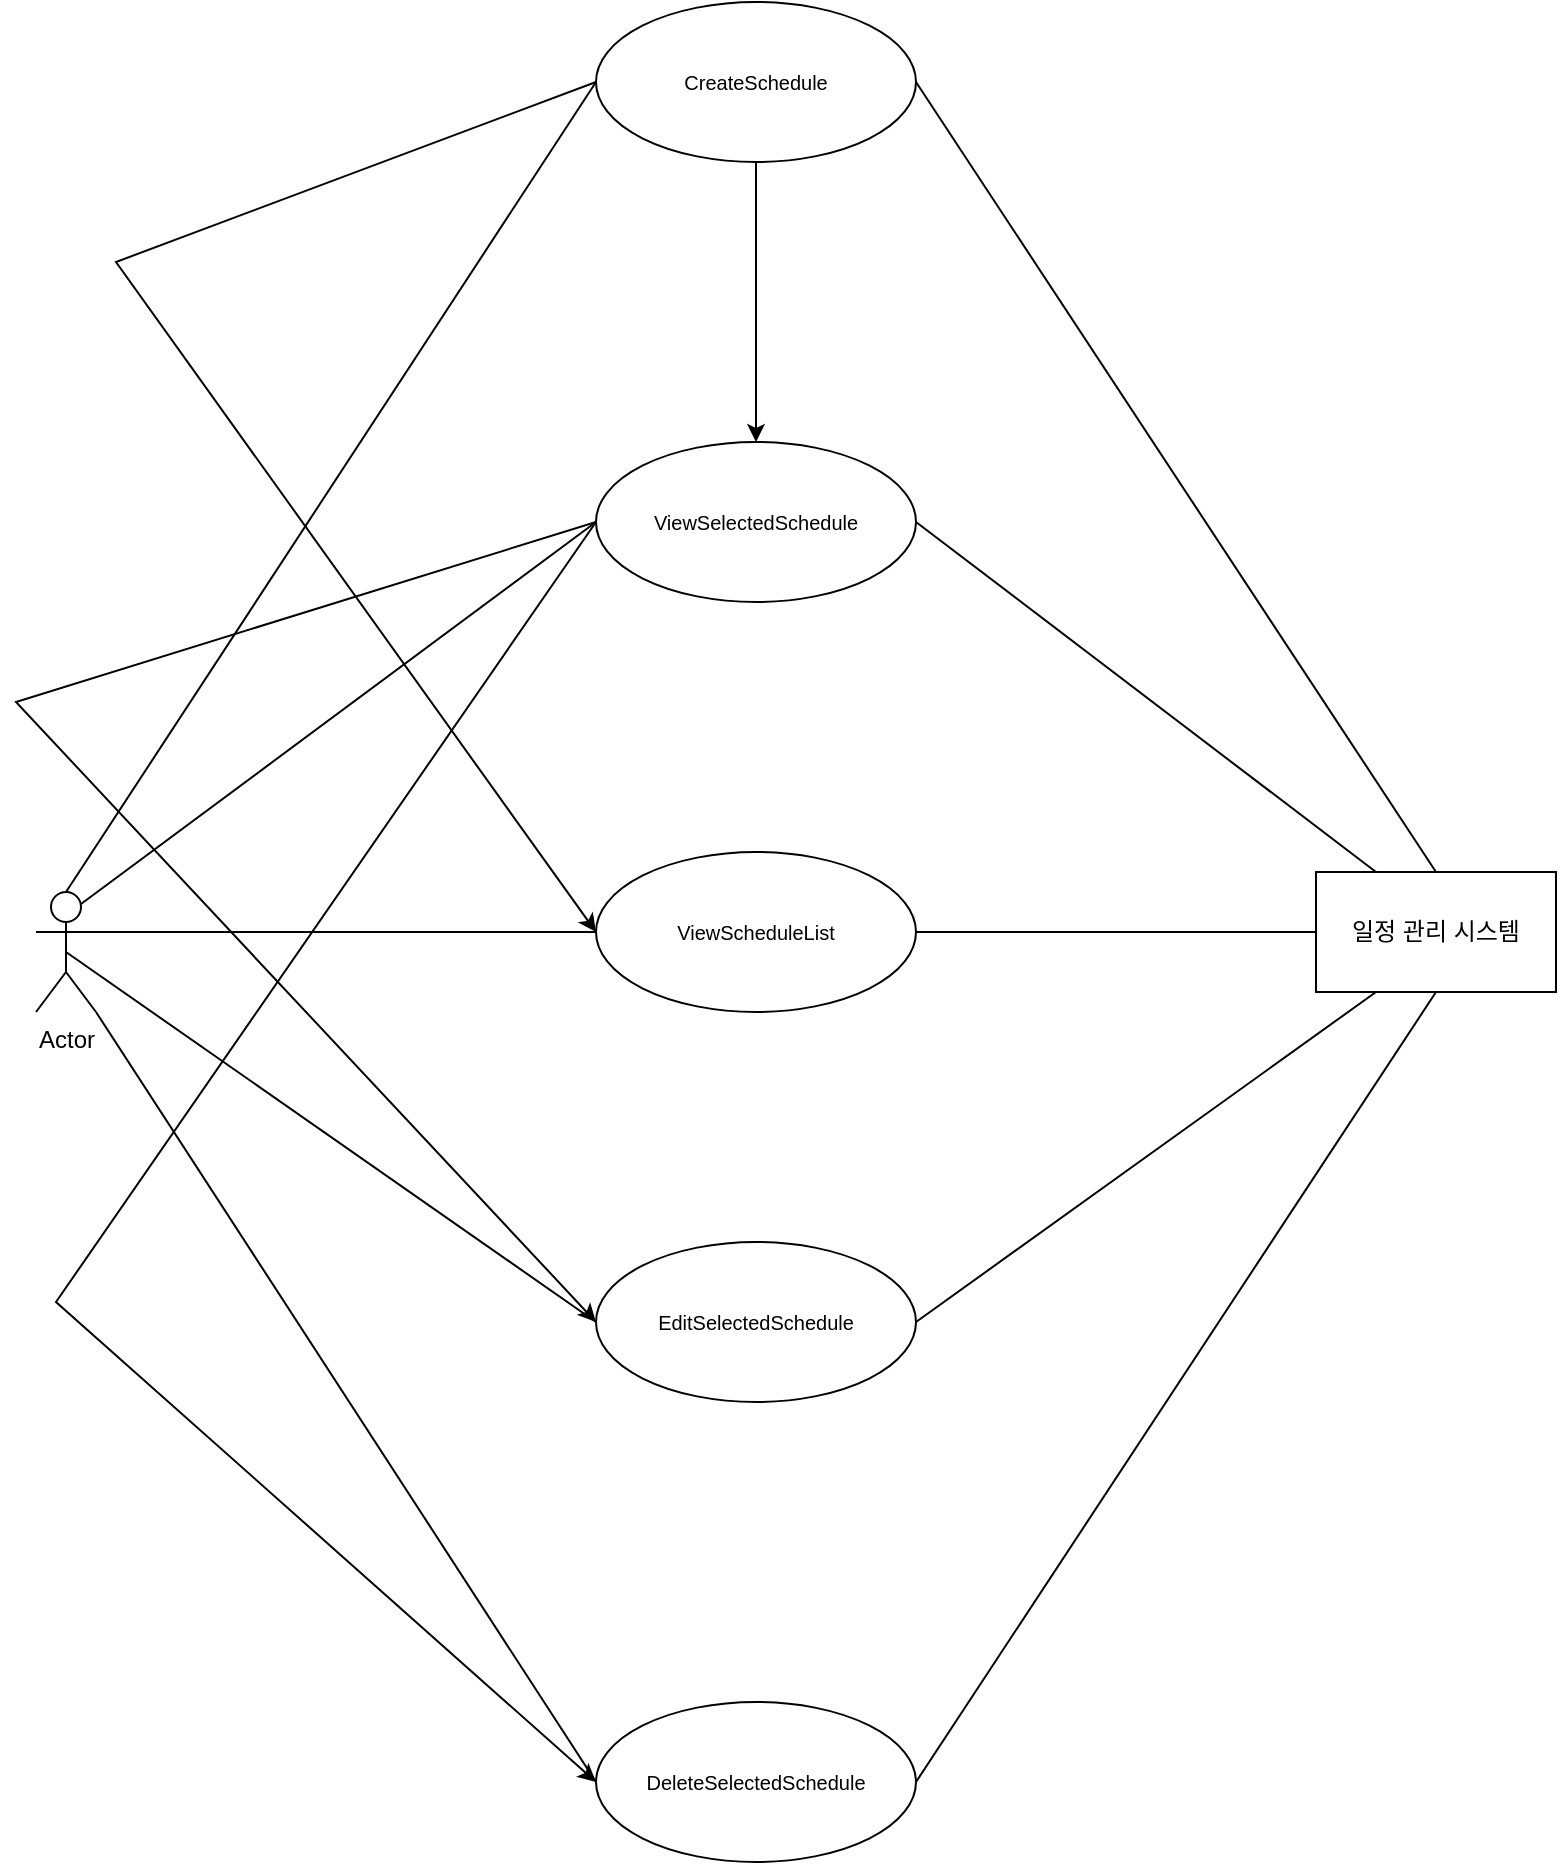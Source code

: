 <mxfile version="22.1.21" type="github">
  <diagram name="페이지-1" id="PkM5ncjAm6-DUnmlodkK">
    <mxGraphModel dx="1290" dy="557" grid="1" gridSize="10" guides="1" tooltips="1" connect="1" arrows="1" fold="1" page="1" pageScale="1" pageWidth="827" pageHeight="1169" math="0" shadow="0">
      <root>
        <mxCell id="0" />
        <mxCell id="1" parent="0" />
        <mxCell id="tsbBIc5kF0ERgevxjKrs-8" value="Actor" style="shape=umlActor;verticalLabelPosition=bottom;verticalAlign=top;html=1;outlineConnect=0;" parent="1" vertex="1">
          <mxGeometry x="50" y="525" width="30" height="60" as="geometry" />
        </mxCell>
        <mxCell id="tsbBIc5kF0ERgevxjKrs-21" value="일정 관리 시스템" style="rounded=0;whiteSpace=wrap;html=1;" parent="1" vertex="1">
          <mxGeometry x="690" y="515" width="120" height="60" as="geometry" />
        </mxCell>
        <mxCell id="tsbBIc5kF0ERgevxjKrs-111" style="edgeStyle=orthogonalEdgeStyle;rounded=0;orthogonalLoop=1;jettySize=auto;html=1;exitX=0.5;exitY=1;exitDx=0;exitDy=0;entryX=0.5;entryY=0;entryDx=0;entryDy=0;" parent="1" source="tsbBIc5kF0ERgevxjKrs-22" target="tsbBIc5kF0ERgevxjKrs-30" edge="1">
          <mxGeometry relative="1" as="geometry" />
        </mxCell>
        <mxCell id="tsbBIc5kF0ERgevxjKrs-22" value="CreateSchedule" style="ellipse;whiteSpace=wrap;html=1;fontSize=10;" parent="1" vertex="1">
          <mxGeometry x="330" y="80" width="160" height="80" as="geometry" />
        </mxCell>
        <mxCell id="tsbBIc5kF0ERgevxjKrs-23" value="ViewScheduleList" style="ellipse;whiteSpace=wrap;html=1;fontSize=10;" parent="1" vertex="1">
          <mxGeometry x="330" y="505" width="160" height="80" as="geometry" />
        </mxCell>
        <mxCell id="tsbBIc5kF0ERgevxjKrs-30" value="ViewSelectedSchedule" style="ellipse;whiteSpace=wrap;html=1;fontSize=10;" parent="1" vertex="1">
          <mxGeometry x="330" y="300" width="160" height="80" as="geometry" />
        </mxCell>
        <mxCell id="tsbBIc5kF0ERgevxjKrs-31" value="DeleteSelectedSchedule" style="ellipse;whiteSpace=wrap;html=1;fontSize=10;" parent="1" vertex="1">
          <mxGeometry x="330" y="930" width="160" height="80" as="geometry" />
        </mxCell>
        <mxCell id="tsbBIc5kF0ERgevxjKrs-32" value="EditSelectedSchedule" style="ellipse;whiteSpace=wrap;html=1;fontSize=10;" parent="1" vertex="1">
          <mxGeometry x="330" y="700" width="160" height="80" as="geometry" />
        </mxCell>
        <mxCell id="tsbBIc5kF0ERgevxjKrs-88" value="" style="endArrow=none;html=1;rounded=0;entryX=0;entryY=0.5;entryDx=0;entryDy=0;exitX=0.5;exitY=0;exitDx=0;exitDy=0;exitPerimeter=0;" parent="1" source="tsbBIc5kF0ERgevxjKrs-8" target="tsbBIc5kF0ERgevxjKrs-22" edge="1">
          <mxGeometry width="50" height="50" relative="1" as="geometry">
            <mxPoint x="80" y="510" as="sourcePoint" />
            <mxPoint x="320" y="130" as="targetPoint" />
          </mxGeometry>
        </mxCell>
        <mxCell id="tsbBIc5kF0ERgevxjKrs-90" value="" style="endArrow=none;html=1;rounded=0;exitX=1;exitY=0.5;exitDx=0;exitDy=0;entryX=0.5;entryY=0;entryDx=0;entryDy=0;" parent="1" source="tsbBIc5kF0ERgevxjKrs-22" target="tsbBIc5kF0ERgevxjKrs-21" edge="1">
          <mxGeometry width="50" height="50" relative="1" as="geometry">
            <mxPoint x="500" y="120" as="sourcePoint" />
            <mxPoint x="680" y="410" as="targetPoint" />
          </mxGeometry>
        </mxCell>
        <mxCell id="tsbBIc5kF0ERgevxjKrs-91" value="" style="endArrow=none;html=1;rounded=0;exitX=0.75;exitY=0.1;exitDx=0;exitDy=0;exitPerimeter=0;entryX=0;entryY=0.5;entryDx=0;entryDy=0;" parent="1" source="tsbBIc5kF0ERgevxjKrs-8" target="tsbBIc5kF0ERgevxjKrs-30" edge="1">
          <mxGeometry width="50" height="50" relative="1" as="geometry">
            <mxPoint x="200" y="450" as="sourcePoint" />
            <mxPoint x="250" y="400" as="targetPoint" />
          </mxGeometry>
        </mxCell>
        <mxCell id="tsbBIc5kF0ERgevxjKrs-92" value="" style="endArrow=none;html=1;rounded=0;entryX=0.25;entryY=0;entryDx=0;entryDy=0;exitX=1;exitY=0.5;exitDx=0;exitDy=0;" parent="1" source="tsbBIc5kF0ERgevxjKrs-30" target="tsbBIc5kF0ERgevxjKrs-21" edge="1">
          <mxGeometry width="50" height="50" relative="1" as="geometry">
            <mxPoint x="500" y="360" as="sourcePoint" />
            <mxPoint x="701" y="517" as="targetPoint" />
          </mxGeometry>
        </mxCell>
        <mxCell id="tsbBIc5kF0ERgevxjKrs-93" value="" style="endArrow=none;html=1;rounded=0;exitX=1;exitY=0.333;exitDx=0;exitDy=0;exitPerimeter=0;entryX=0;entryY=0.5;entryDx=0;entryDy=0;" parent="1" source="tsbBIc5kF0ERgevxjKrs-8" target="tsbBIc5kF0ERgevxjKrs-23" edge="1">
          <mxGeometry width="50" height="50" relative="1" as="geometry">
            <mxPoint x="190" y="585" as="sourcePoint" />
            <mxPoint x="240" y="535" as="targetPoint" />
          </mxGeometry>
        </mxCell>
        <mxCell id="tsbBIc5kF0ERgevxjKrs-94" value="" style="endArrow=none;html=1;rounded=0;exitX=1;exitY=0.5;exitDx=0;exitDy=0;entryX=0;entryY=0.5;entryDx=0;entryDy=0;" parent="1" source="tsbBIc5kF0ERgevxjKrs-23" target="tsbBIc5kF0ERgevxjKrs-21" edge="1">
          <mxGeometry width="50" height="50" relative="1" as="geometry">
            <mxPoint x="500" y="555" as="sourcePoint" />
            <mxPoint x="550" y="505" as="targetPoint" />
          </mxGeometry>
        </mxCell>
        <mxCell id="tsbBIc5kF0ERgevxjKrs-95" value="" style="endArrow=none;html=1;rounded=0;entryX=0;entryY=0.5;entryDx=0;entryDy=0;exitX=0.5;exitY=0.5;exitDx=0;exitDy=0;exitPerimeter=0;" parent="1" source="tsbBIc5kF0ERgevxjKrs-8" target="tsbBIc5kF0ERgevxjKrs-32" edge="1">
          <mxGeometry width="50" height="50" relative="1" as="geometry">
            <mxPoint x="130" y="690" as="sourcePoint" />
            <mxPoint x="180" y="640" as="targetPoint" />
          </mxGeometry>
        </mxCell>
        <mxCell id="tsbBIc5kF0ERgevxjKrs-96" value="" style="endArrow=none;html=1;rounded=0;exitX=1;exitY=0.5;exitDx=0;exitDy=0;entryX=0.5;entryY=1;entryDx=0;entryDy=0;" parent="1" source="tsbBIc5kF0ERgevxjKrs-31" target="tsbBIc5kF0ERgevxjKrs-21" edge="1">
          <mxGeometry width="50" height="50" relative="1" as="geometry">
            <mxPoint x="560" y="930" as="sourcePoint" />
            <mxPoint x="610" y="880" as="targetPoint" />
          </mxGeometry>
        </mxCell>
        <mxCell id="tsbBIc5kF0ERgevxjKrs-97" value="" style="endArrow=none;html=1;rounded=0;entryX=0;entryY=0.5;entryDx=0;entryDy=0;exitX=1;exitY=1;exitDx=0;exitDy=0;exitPerimeter=0;" parent="1" source="tsbBIc5kF0ERgevxjKrs-8" target="tsbBIc5kF0ERgevxjKrs-31" edge="1">
          <mxGeometry width="50" height="50" relative="1" as="geometry">
            <mxPoint x="80" y="670" as="sourcePoint" />
            <mxPoint x="300" y="980" as="targetPoint" />
          </mxGeometry>
        </mxCell>
        <mxCell id="tsbBIc5kF0ERgevxjKrs-100" value="" style="endArrow=none;html=1;rounded=0;entryX=0.25;entryY=1;entryDx=0;entryDy=0;exitX=1;exitY=0.5;exitDx=0;exitDy=0;" parent="1" source="tsbBIc5kF0ERgevxjKrs-32" target="tsbBIc5kF0ERgevxjKrs-21" edge="1">
          <mxGeometry width="50" height="50" relative="1" as="geometry">
            <mxPoint x="600" y="710" as="sourcePoint" />
            <mxPoint x="650" y="660" as="targetPoint" />
          </mxGeometry>
        </mxCell>
        <mxCell id="tsbBIc5kF0ERgevxjKrs-113" value="" style="endArrow=classic;html=1;rounded=0;exitX=0;exitY=0.5;exitDx=0;exitDy=0;entryX=0;entryY=0.5;entryDx=0;entryDy=0;" parent="1" source="tsbBIc5kF0ERgevxjKrs-22" target="tsbBIc5kF0ERgevxjKrs-23" edge="1">
          <mxGeometry width="50" height="50" relative="1" as="geometry">
            <mxPoint x="130" y="210" as="sourcePoint" />
            <mxPoint x="180" y="160" as="targetPoint" />
            <Array as="points">
              <mxPoint x="90" y="210" />
            </Array>
          </mxGeometry>
        </mxCell>
        <mxCell id="tsbBIc5kF0ERgevxjKrs-114" value="" style="endArrow=classic;html=1;rounded=0;exitX=0;exitY=0.5;exitDx=0;exitDy=0;" parent="1" source="tsbBIc5kF0ERgevxjKrs-30" edge="1">
          <mxGeometry width="50" height="50" relative="1" as="geometry">
            <mxPoint x="200" y="515" as="sourcePoint" />
            <mxPoint x="330" y="740" as="targetPoint" />
            <Array as="points">
              <mxPoint x="40" y="430" />
            </Array>
          </mxGeometry>
        </mxCell>
        <mxCell id="tsbBIc5kF0ERgevxjKrs-115" value="" style="endArrow=classic;html=1;rounded=0;exitX=0;exitY=0.5;exitDx=0;exitDy=0;entryX=0;entryY=0.5;entryDx=0;entryDy=0;" parent="1" source="tsbBIc5kF0ERgevxjKrs-30" target="tsbBIc5kF0ERgevxjKrs-31" edge="1">
          <mxGeometry width="50" height="50" relative="1" as="geometry">
            <mxPoint x="430" y="480" as="sourcePoint" />
            <mxPoint x="330" y="830" as="targetPoint" />
            <Array as="points">
              <mxPoint x="60" y="730" />
            </Array>
          </mxGeometry>
        </mxCell>
      </root>
    </mxGraphModel>
  </diagram>
</mxfile>
